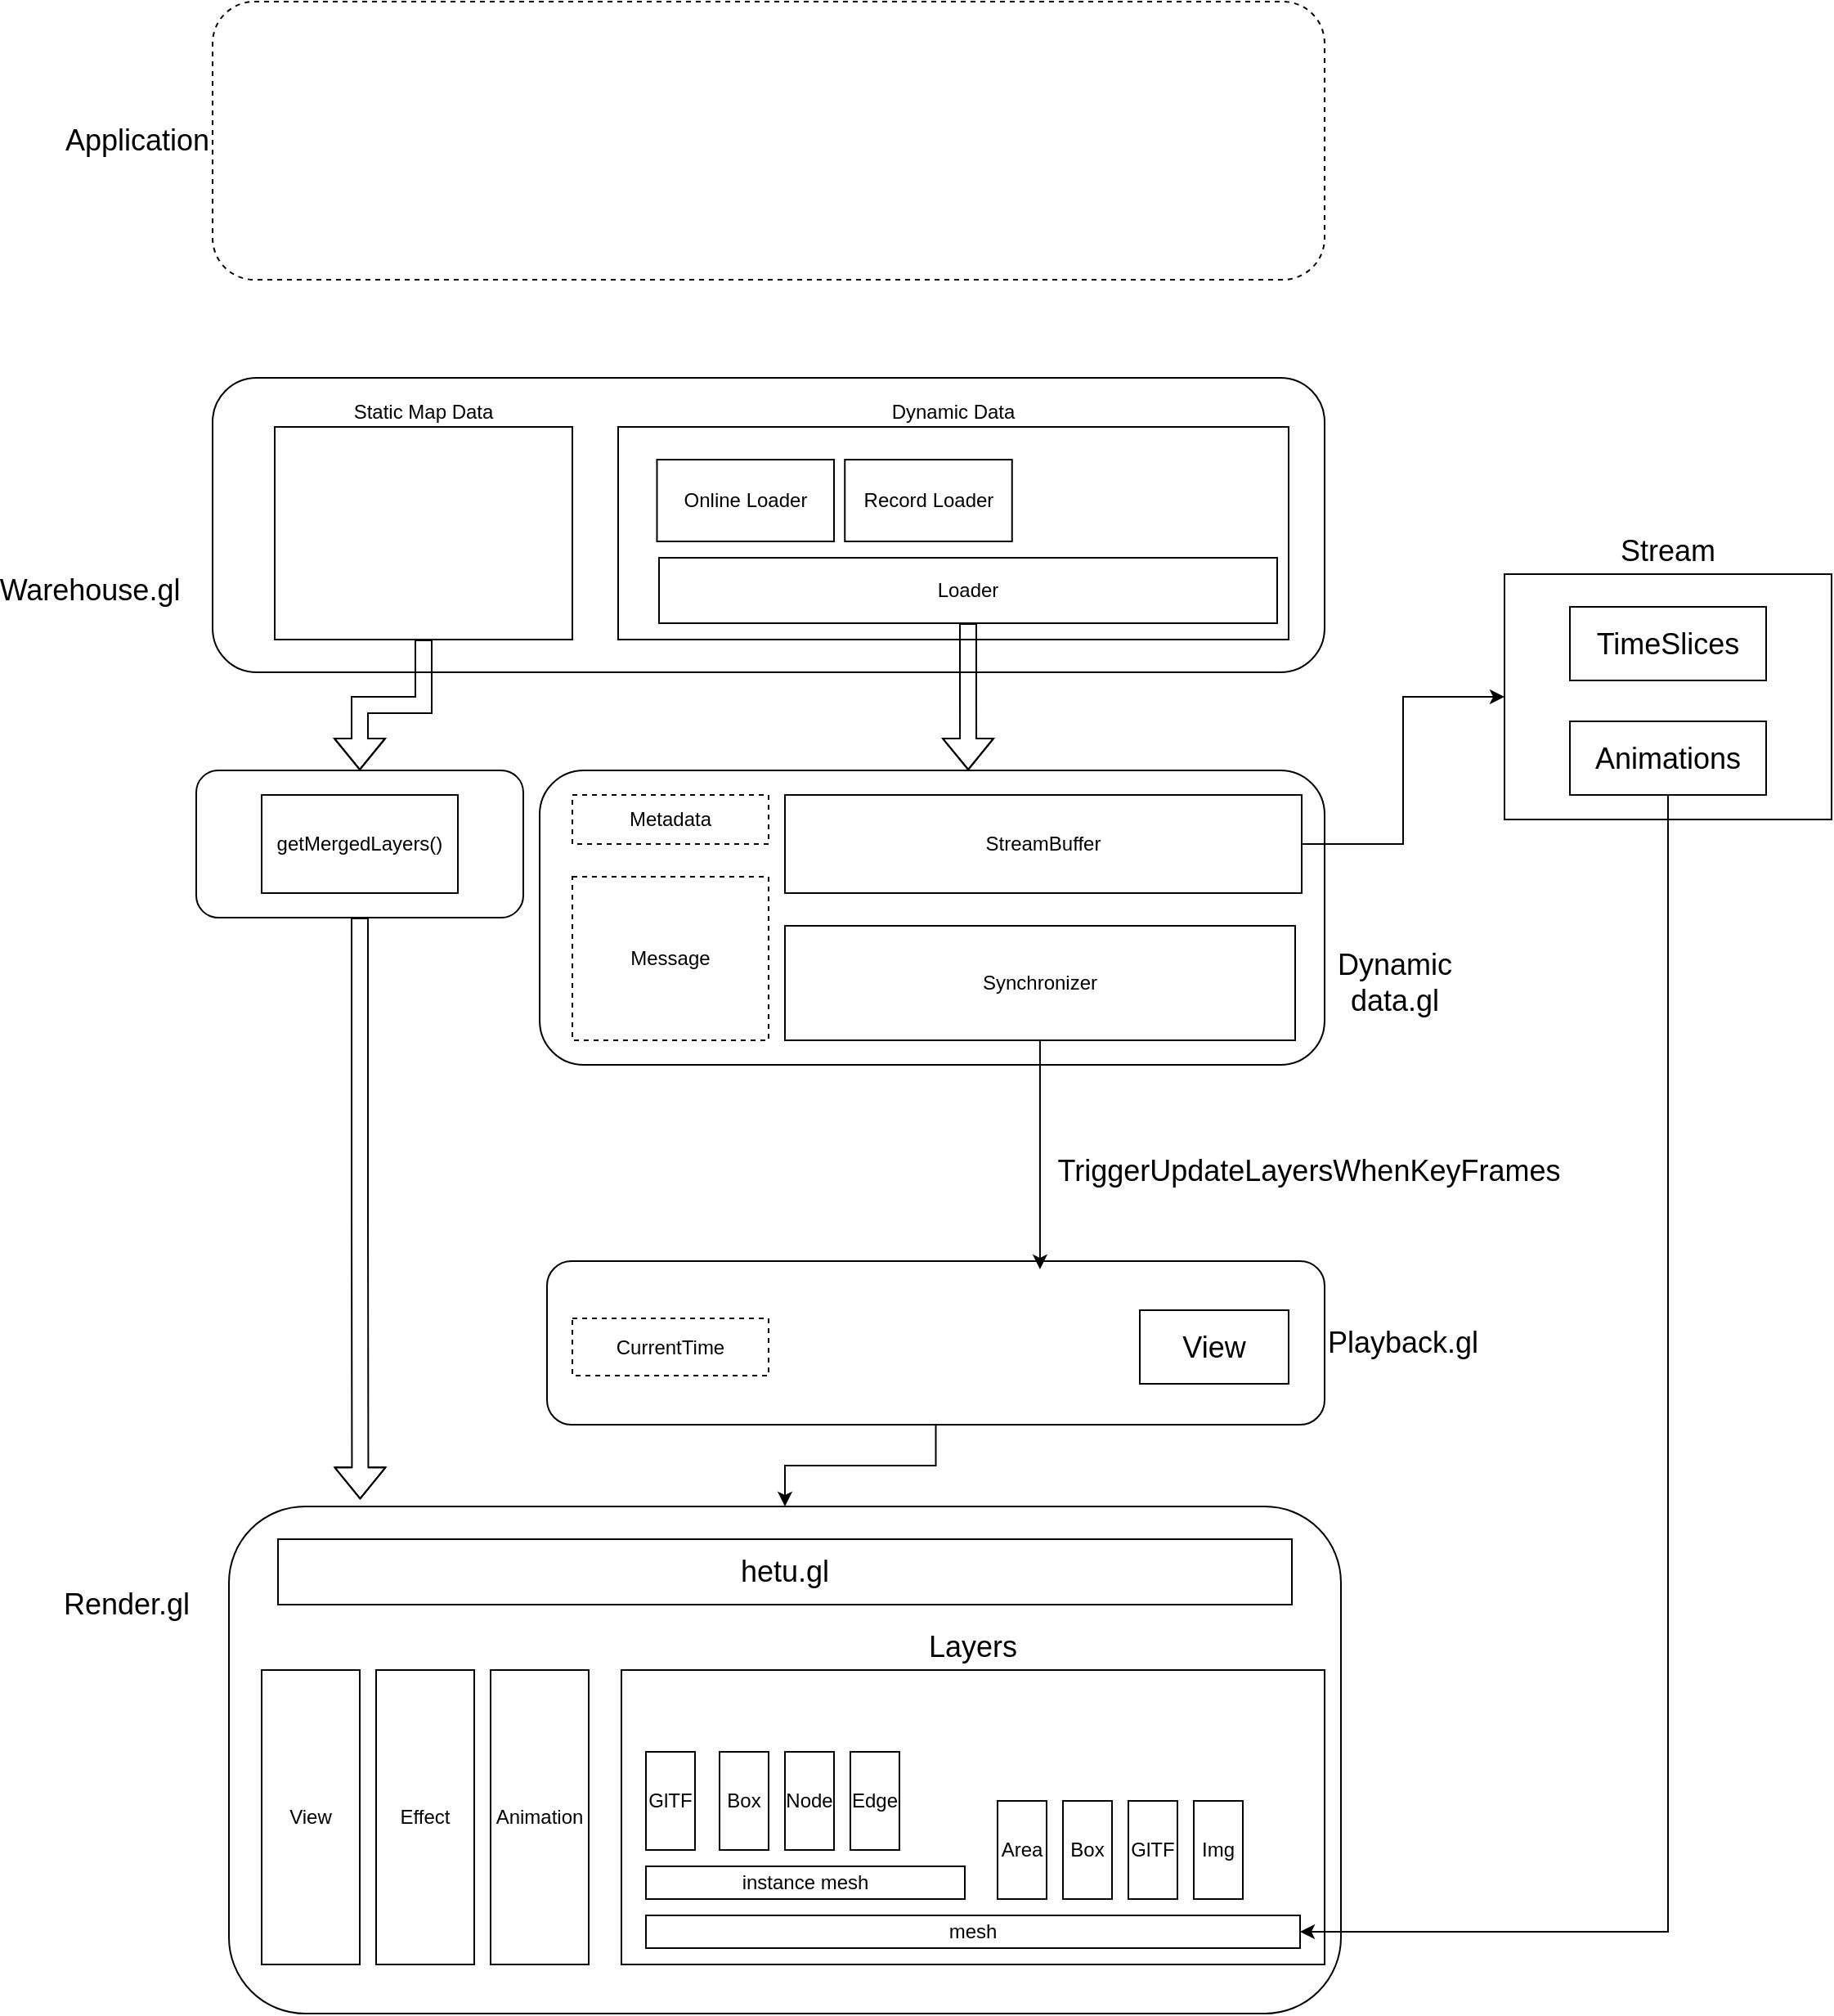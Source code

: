 <mxfile version="12.5.1" type="github">
  <diagram id="kbm905aHLV5Dr9nUJAch" name="Page-1">
    <mxGraphModel dx="2889" dy="2292" grid="1" gridSize="10" guides="1" tooltips="1" connect="1" arrows="1" fold="1" page="1" pageScale="1" pageWidth="827" pageHeight="1169" math="0" shadow="0">
      <root>
        <mxCell id="0"/>
        <mxCell id="1" parent="0"/>
        <mxCell id="Kp7RcIrqSu2gTxTqtwUE-7" value="" style="rounded=1;whiteSpace=wrap;html=1;" vertex="1" parent="1">
          <mxGeometry x="-300" y="760" width="680" height="310" as="geometry"/>
        </mxCell>
        <mxCell id="Kp7RcIrqSu2gTxTqtwUE-8" value="Render.gl" style="text;html=1;strokeColor=none;fillColor=none;align=center;verticalAlign=middle;whiteSpace=wrap;rounded=0;fontSize=18;" vertex="1" parent="1">
          <mxGeometry x="-380" y="810" width="35" height="20" as="geometry"/>
        </mxCell>
        <mxCell id="Kp7RcIrqSu2gTxTqtwUE-9" value="" style="rounded=1;whiteSpace=wrap;html=1;" vertex="1" parent="1">
          <mxGeometry x="-110" y="310" width="480" height="180" as="geometry"/>
        </mxCell>
        <mxCell id="Kp7RcIrqSu2gTxTqtwUE-10" value="Dynamic data.gl" style="text;html=1;strokeColor=none;fillColor=none;align=center;verticalAlign=middle;whiteSpace=wrap;rounded=0;fontSize=18;" vertex="1" parent="1">
          <mxGeometry x="393" y="430" width="40" height="20" as="geometry"/>
        </mxCell>
        <mxCell id="Kp7RcIrqSu2gTxTqtwUE-11" value="" style="rounded=1;whiteSpace=wrap;html=1;" vertex="1" parent="1">
          <mxGeometry x="-310" y="70" width="680" height="180" as="geometry"/>
        </mxCell>
        <mxCell id="Kp7RcIrqSu2gTxTqtwUE-12" value="Warehouse.gl" style="text;html=1;strokeColor=none;fillColor=none;align=center;verticalAlign=middle;whiteSpace=wrap;rounded=0;fontSize=18;" vertex="1" parent="1">
          <mxGeometry x="-405" y="190" width="40" height="20" as="geometry"/>
        </mxCell>
        <mxCell id="Kp7RcIrqSu2gTxTqtwUE-126" value="" style="edgeStyle=orthogonalEdgeStyle;rounded=0;orthogonalLoop=1;jettySize=auto;html=1;fontSize=18;" edge="1" parent="1" source="Kp7RcIrqSu2gTxTqtwUE-13" target="Kp7RcIrqSu2gTxTqtwUE-7">
          <mxGeometry relative="1" as="geometry"/>
        </mxCell>
        <mxCell id="Kp7RcIrqSu2gTxTqtwUE-13" value="Playback.gl" style="rounded=1;whiteSpace=wrap;html=1;labelPosition=right;verticalLabelPosition=middle;align=left;verticalAlign=middle;fontSize=18;" vertex="1" parent="1">
          <mxGeometry x="-105.5" y="610" width="475.5" height="100" as="geometry"/>
        </mxCell>
        <mxCell id="Kp7RcIrqSu2gTxTqtwUE-16" value="hetu.gl" style="rounded=0;whiteSpace=wrap;html=1;fontSize=18;" vertex="1" parent="1">
          <mxGeometry x="-270" y="780" width="620" height="40" as="geometry"/>
        </mxCell>
        <mxCell id="Kp7RcIrqSu2gTxTqtwUE-17" value="View" style="rounded=0;whiteSpace=wrap;html=1;fontSize=12;" vertex="1" parent="1">
          <mxGeometry x="-280" y="860" width="60" height="180" as="geometry"/>
        </mxCell>
        <mxCell id="Kp7RcIrqSu2gTxTqtwUE-18" value="Effect" style="rounded=0;whiteSpace=wrap;html=1;fontSize=12;" vertex="1" parent="1">
          <mxGeometry x="-210" y="860" width="60" height="180" as="geometry"/>
        </mxCell>
        <mxCell id="Kp7RcIrqSu2gTxTqtwUE-21" value="Layers" style="rounded=0;whiteSpace=wrap;html=1;fontSize=18;labelPosition=center;verticalLabelPosition=top;align=center;verticalAlign=bottom;" vertex="1" parent="1">
          <mxGeometry x="-60" y="860" width="430" height="180" as="geometry"/>
        </mxCell>
        <mxCell id="Kp7RcIrqSu2gTxTqtwUE-23" value="mesh" style="rounded=0;whiteSpace=wrap;html=1;fontSize=12;" vertex="1" parent="1">
          <mxGeometry x="-45" y="1010" width="400" height="20" as="geometry"/>
        </mxCell>
        <mxCell id="Kp7RcIrqSu2gTxTqtwUE-24" value="instance mesh" style="rounded=0;whiteSpace=wrap;html=1;fontSize=12;" vertex="1" parent="1">
          <mxGeometry x="-45" y="980" width="195" height="20" as="geometry"/>
        </mxCell>
        <mxCell id="Kp7RcIrqSu2gTxTqtwUE-27" value="Box" style="rounded=0;whiteSpace=wrap;html=1;fontSize=12;" vertex="1" parent="1">
          <mxGeometry y="910" width="30" height="60" as="geometry"/>
        </mxCell>
        <mxCell id="Kp7RcIrqSu2gTxTqtwUE-28" value="Node" style="rounded=0;whiteSpace=wrap;html=1;fontSize=12;" vertex="1" parent="1">
          <mxGeometry x="40" y="910" width="30" height="60" as="geometry"/>
        </mxCell>
        <mxCell id="Kp7RcIrqSu2gTxTqtwUE-29" value="Edge" style="rounded=0;whiteSpace=wrap;html=1;fontSize=12;" vertex="1" parent="1">
          <mxGeometry x="80" y="910" width="30" height="60" as="geometry"/>
        </mxCell>
        <mxCell id="Kp7RcIrqSu2gTxTqtwUE-30" value="Area" style="rounded=0;whiteSpace=wrap;html=1;fontSize=12;" vertex="1" parent="1">
          <mxGeometry x="170" y="940" width="30" height="60" as="geometry"/>
        </mxCell>
        <mxCell id="Kp7RcIrqSu2gTxTqtwUE-31" value="Box" style="rounded=0;whiteSpace=wrap;html=1;fontSize=12;" vertex="1" parent="1">
          <mxGeometry x="210" y="940" width="30" height="60" as="geometry"/>
        </mxCell>
        <mxCell id="Kp7RcIrqSu2gTxTqtwUE-32" value="GlTF" style="rounded=0;whiteSpace=wrap;html=1;fontSize=12;" vertex="1" parent="1">
          <mxGeometry x="250" y="940" width="30" height="60" as="geometry"/>
        </mxCell>
        <mxCell id="Kp7RcIrqSu2gTxTqtwUE-34" value="Img" style="rounded=0;whiteSpace=wrap;html=1;fontSize=12;" vertex="1" parent="1">
          <mxGeometry x="290" y="940" width="30" height="60" as="geometry"/>
        </mxCell>
        <mxCell id="Kp7RcIrqSu2gTxTqtwUE-37" value="GlTF" style="rounded=0;whiteSpace=wrap;html=1;fontSize=12;" vertex="1" parent="1">
          <mxGeometry x="-45" y="910" width="30" height="60" as="geometry"/>
        </mxCell>
        <mxCell id="Kp7RcIrqSu2gTxTqtwUE-125" style="edgeStyle=orthogonalEdgeStyle;rounded=0;orthogonalLoop=1;jettySize=auto;html=1;entryX=0.634;entryY=0.05;entryDx=0;entryDy=0;entryPerimeter=0;fontSize=18;" edge="1" parent="1" source="Kp7RcIrqSu2gTxTqtwUE-38" target="Kp7RcIrqSu2gTxTqtwUE-13">
          <mxGeometry relative="1" as="geometry"/>
        </mxCell>
        <mxCell id="Kp7RcIrqSu2gTxTqtwUE-38" value="Synchronizer" style="rounded=0;whiteSpace=wrap;html=1;fillColor=#ffffff;fontSize=12;labelPosition=center;verticalLabelPosition=middle;align=center;verticalAlign=middle;" vertex="1" parent="1">
          <mxGeometry x="40" y="405" width="312" height="70" as="geometry"/>
        </mxCell>
        <mxCell id="Kp7RcIrqSu2gTxTqtwUE-123" value="" style="edgeStyle=orthogonalEdgeStyle;rounded=0;orthogonalLoop=1;jettySize=auto;html=1;fontSize=18;entryX=0;entryY=0.5;entryDx=0;entryDy=0;" edge="1" parent="1" source="Kp7RcIrqSu2gTxTqtwUE-41" target="Kp7RcIrqSu2gTxTqtwUE-114">
          <mxGeometry relative="1" as="geometry">
            <mxPoint x="198" y="290" as="targetPoint"/>
          </mxGeometry>
        </mxCell>
        <mxCell id="Kp7RcIrqSu2gTxTqtwUE-41" value="StreamBuffer" style="rounded=0;whiteSpace=wrap;html=1;fillColor=#ffffff;fontSize=12;" vertex="1" parent="1">
          <mxGeometry x="40" y="325" width="316" height="60" as="geometry"/>
        </mxCell>
        <mxCell id="Kp7RcIrqSu2gTxTqtwUE-62" style="edgeStyle=orthogonalEdgeStyle;shape=flexArrow;rounded=0;orthogonalLoop=1;jettySize=auto;html=1;entryX=0.5;entryY=0;entryDx=0;entryDy=0;fontSize=18;" edge="1" parent="1" source="Kp7RcIrqSu2gTxTqtwUE-49" target="Kp7RcIrqSu2gTxTqtwUE-61">
          <mxGeometry relative="1" as="geometry"/>
        </mxCell>
        <mxCell id="Kp7RcIrqSu2gTxTqtwUE-49" value="Static Map Data" style="rounded=0;whiteSpace=wrap;html=1;fillColor=#ffffff;fontSize=12;labelPosition=center;verticalLabelPosition=top;align=center;verticalAlign=bottom;" vertex="1" parent="1">
          <mxGeometry x="-272" y="100" width="182" height="130" as="geometry"/>
        </mxCell>
        <mxCell id="Kp7RcIrqSu2gTxTqtwUE-50" value="Dynamic Data&lt;br&gt;" style="rounded=0;whiteSpace=wrap;html=1;fillColor=#ffffff;fontSize=12;labelPosition=center;verticalLabelPosition=top;align=center;verticalAlign=bottom;" vertex="1" parent="1">
          <mxGeometry x="-62" y="100" width="410" height="130" as="geometry"/>
        </mxCell>
        <mxCell id="Kp7RcIrqSu2gTxTqtwUE-61" value="" style="rounded=1;whiteSpace=wrap;html=1;fillColor=#ffffff;fontSize=18;" vertex="1" parent="1">
          <mxGeometry x="-320" y="310" width="200" height="90" as="geometry"/>
        </mxCell>
        <mxCell id="Kp7RcIrqSu2gTxTqtwUE-65" value="getMergedLayers()" style="rounded=0;whiteSpace=wrap;html=1;fillColor=#ffffff;fontSize=12;" vertex="1" parent="1">
          <mxGeometry x="-280" y="325" width="120" height="60" as="geometry"/>
        </mxCell>
        <mxCell id="Kp7RcIrqSu2gTxTqtwUE-74" value="Online Loader" style="rounded=0;whiteSpace=wrap;html=1;fillColor=#ffffff;fontSize=12;" vertex="1" parent="1">
          <mxGeometry x="-38.25" y="120" width="108.25" height="50" as="geometry"/>
        </mxCell>
        <mxCell id="Kp7RcIrqSu2gTxTqtwUE-75" value="Record Loader" style="rounded=0;whiteSpace=wrap;html=1;fillColor=#ffffff;fontSize=12;" vertex="1" parent="1">
          <mxGeometry x="76.63" y="120" width="102.25" height="50" as="geometry"/>
        </mxCell>
        <mxCell id="Kp7RcIrqSu2gTxTqtwUE-82" style="edgeStyle=orthogonalEdgeStyle;rounded=0;orthogonalLoop=1;jettySize=auto;html=1;entryX=0.546;entryY=0;entryDx=0;entryDy=0;entryPerimeter=0;fontSize=12;shape=flexArrow;" edge="1" parent="1" source="Kp7RcIrqSu2gTxTqtwUE-81" target="Kp7RcIrqSu2gTxTqtwUE-9">
          <mxGeometry relative="1" as="geometry"/>
        </mxCell>
        <mxCell id="Kp7RcIrqSu2gTxTqtwUE-81" value="Loader" style="rounded=0;whiteSpace=wrap;html=1;fillColor=#ffffff;fontSize=12;" vertex="1" parent="1">
          <mxGeometry x="-37" y="180" width="378" height="40" as="geometry"/>
        </mxCell>
        <mxCell id="Kp7RcIrqSu2gTxTqtwUE-86" value="Metadata" style="rounded=0;whiteSpace=wrap;html=1;fillColor=#ffffff;fontSize=12;dashed=1;" vertex="1" parent="1">
          <mxGeometry x="-90" y="325" width="120" height="30" as="geometry"/>
        </mxCell>
        <mxCell id="Kp7RcIrqSu2gTxTqtwUE-87" value="Message" style="rounded=0;whiteSpace=wrap;html=1;dashed=1;fillColor=#ffffff;fontSize=12;labelPosition=center;verticalLabelPosition=middle;align=center;verticalAlign=middle;" vertex="1" parent="1">
          <mxGeometry x="-90" y="375" width="120" height="100" as="geometry"/>
        </mxCell>
        <mxCell id="Kp7RcIrqSu2gTxTqtwUE-89" value="Application" style="rounded=1;whiteSpace=wrap;html=1;dashed=1;fillColor=#ffffff;fontSize=18;labelPosition=left;verticalLabelPosition=middle;align=right;verticalAlign=middle;" vertex="1" parent="1">
          <mxGeometry x="-310" y="-160" width="680" height="170" as="geometry"/>
        </mxCell>
        <mxCell id="Kp7RcIrqSu2gTxTqtwUE-91" value="CurrentTime" style="rounded=0;whiteSpace=wrap;html=1;fillColor=#ffffff;fontSize=12;dashed=1;" vertex="1" parent="1">
          <mxGeometry x="-90" y="645" width="120" height="35" as="geometry"/>
        </mxCell>
        <mxCell id="Kp7RcIrqSu2gTxTqtwUE-92" style="edgeStyle=orthogonalEdgeStyle;shape=flexArrow;rounded=0;orthogonalLoop=1;jettySize=auto;html=1;entryX=0.118;entryY=-0.014;entryDx=0;entryDy=0;entryPerimeter=0;fontSize=18;" edge="1" parent="1" source="Kp7RcIrqSu2gTxTqtwUE-61" target="Kp7RcIrqSu2gTxTqtwUE-7">
          <mxGeometry relative="1" as="geometry">
            <mxPoint x="-220" y="380" as="sourcePoint"/>
            <mxPoint x="-253" y="509" as="targetPoint"/>
          </mxGeometry>
        </mxCell>
        <mxCell id="Kp7RcIrqSu2gTxTqtwUE-111" value="Animation" style="rounded=0;whiteSpace=wrap;html=1;fontSize=12;" vertex="1" parent="1">
          <mxGeometry x="-140" y="860" width="60" height="180" as="geometry"/>
        </mxCell>
        <mxCell id="Kp7RcIrqSu2gTxTqtwUE-114" value="Stream" style="rounded=0;whiteSpace=wrap;html=1;fillColor=#ffffff;fontSize=18;labelPosition=center;verticalLabelPosition=top;align=center;verticalAlign=bottom;" vertex="1" parent="1">
          <mxGeometry x="480" y="190" width="200" height="150" as="geometry"/>
        </mxCell>
        <mxCell id="Kp7RcIrqSu2gTxTqtwUE-121" style="edgeStyle=orthogonalEdgeStyle;rounded=0;orthogonalLoop=1;jettySize=auto;html=1;entryX=1;entryY=0.5;entryDx=0;entryDy=0;fontSize=18;" edge="1" parent="1" source="Kp7RcIrqSu2gTxTqtwUE-115" target="Kp7RcIrqSu2gTxTqtwUE-23">
          <mxGeometry relative="1" as="geometry">
            <Array as="points">
              <mxPoint x="580" y="1020"/>
            </Array>
          </mxGeometry>
        </mxCell>
        <mxCell id="Kp7RcIrqSu2gTxTqtwUE-115" value="Animations" style="rounded=0;whiteSpace=wrap;html=1;fillColor=#ffffff;fontSize=18;" vertex="1" parent="1">
          <mxGeometry x="520" y="280" width="120" height="45" as="geometry"/>
        </mxCell>
        <mxCell id="Kp7RcIrqSu2gTxTqtwUE-118" value="TimeSlices" style="rounded=0;whiteSpace=wrap;html=1;fillColor=#ffffff;fontSize=18;" vertex="1" parent="1">
          <mxGeometry x="520" y="210" width="120" height="45" as="geometry"/>
        </mxCell>
        <mxCell id="Kp7RcIrqSu2gTxTqtwUE-124" value="View" style="rounded=0;whiteSpace=wrap;html=1;fillColor=#ffffff;fontSize=18;" vertex="1" parent="1">
          <mxGeometry x="257" y="640" width="91" height="45" as="geometry"/>
        </mxCell>
        <mxCell id="Kp7RcIrqSu2gTxTqtwUE-127" value="TriggerUpdateLayersWhenKeyFrames" style="text;html=1;align=center;verticalAlign=middle;resizable=0;points=[];autosize=1;fontSize=18;" vertex="1" parent="1">
          <mxGeometry x="200" y="540" width="320" height="30" as="geometry"/>
        </mxCell>
      </root>
    </mxGraphModel>
  </diagram>
</mxfile>
